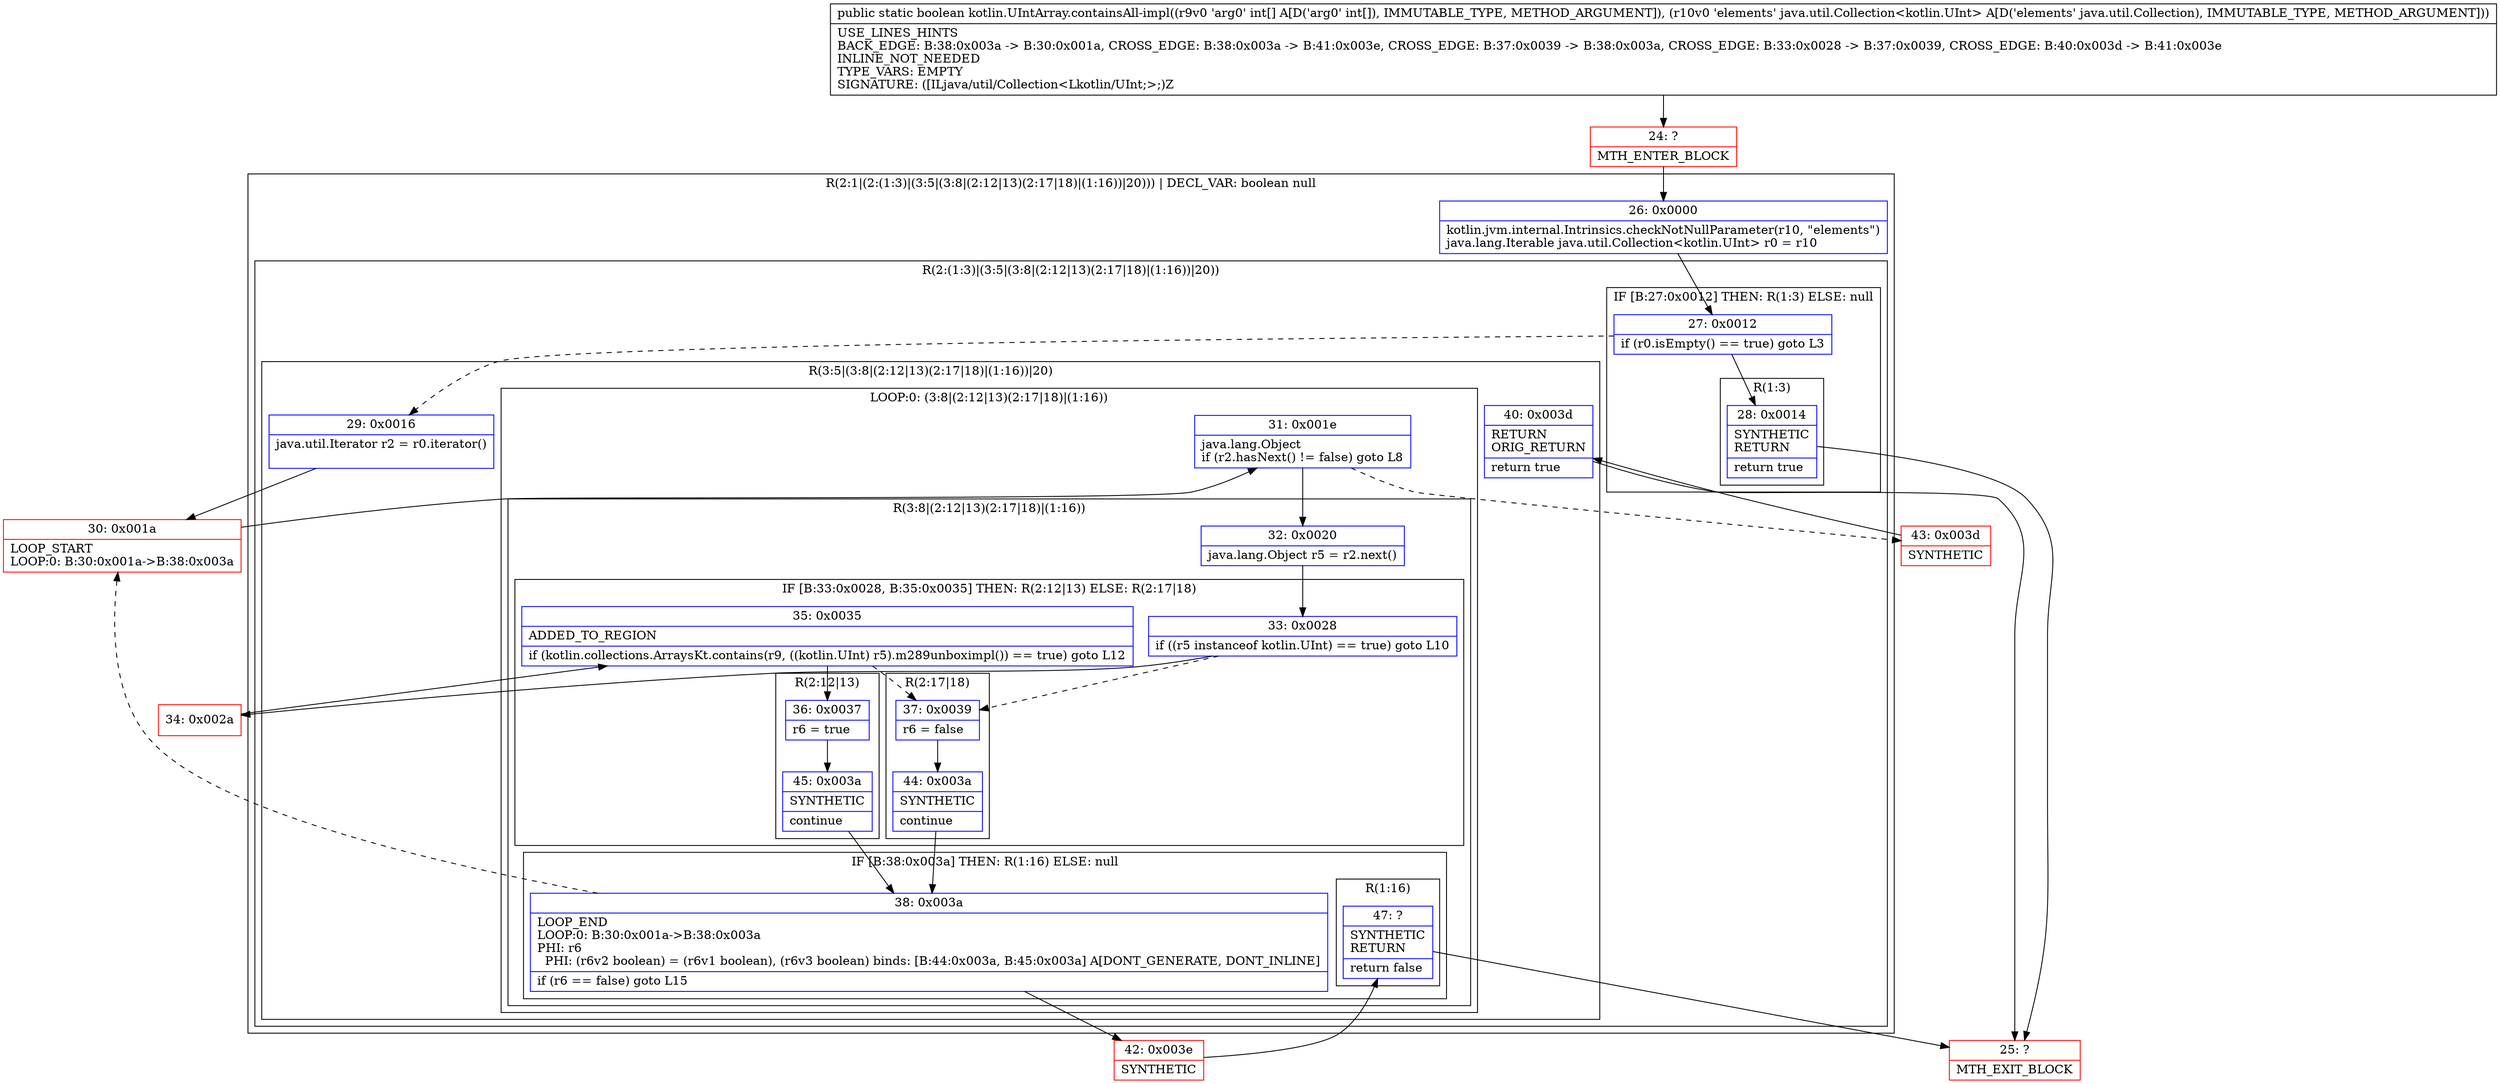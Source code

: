 digraph "CFG forkotlin.UIntArray.containsAll\-impl([ILjava\/util\/Collection;)Z" {
subgraph cluster_Region_704770581 {
label = "R(2:1|(2:(1:3)|(3:5|(3:8|(2:12|13)(2:17|18)|(1:16))|20))) | DECL_VAR: boolean null\l";
node [shape=record,color=blue];
Node_26 [shape=record,label="{26\:\ 0x0000|kotlin.jvm.internal.Intrinsics.checkNotNullParameter(r10, \"elements\")\ljava.lang.Iterable java.util.Collection\<kotlin.UInt\> r0 = r10\l}"];
subgraph cluster_Region_1624127734 {
label = "R(2:(1:3)|(3:5|(3:8|(2:12|13)(2:17|18)|(1:16))|20))";
node [shape=record,color=blue];
subgraph cluster_IfRegion_192703702 {
label = "IF [B:27:0x0012] THEN: R(1:3) ELSE: null";
node [shape=record,color=blue];
Node_27 [shape=record,label="{27\:\ 0x0012|if (r0.isEmpty() == true) goto L3\l}"];
subgraph cluster_Region_672249639 {
label = "R(1:3)";
node [shape=record,color=blue];
Node_28 [shape=record,label="{28\:\ 0x0014|SYNTHETIC\lRETURN\l|return true\l}"];
}
}
subgraph cluster_Region_1430383528 {
label = "R(3:5|(3:8|(2:12|13)(2:17|18)|(1:16))|20)";
node [shape=record,color=blue];
Node_29 [shape=record,label="{29\:\ 0x0016|java.util.Iterator r2 = r0.iterator()\l\l}"];
subgraph cluster_LoopRegion_288354966 {
label = "LOOP:0: (3:8|(2:12|13)(2:17|18)|(1:16))";
node [shape=record,color=blue];
Node_31 [shape=record,label="{31\:\ 0x001e|java.lang.Object \lif (r2.hasNext() != false) goto L8\l}"];
subgraph cluster_Region_542478705 {
label = "R(3:8|(2:12|13)(2:17|18)|(1:16))";
node [shape=record,color=blue];
Node_32 [shape=record,label="{32\:\ 0x0020|java.lang.Object r5 = r2.next()\l}"];
subgraph cluster_IfRegion_835523589 {
label = "IF [B:33:0x0028, B:35:0x0035] THEN: R(2:12|13) ELSE: R(2:17|18)";
node [shape=record,color=blue];
Node_33 [shape=record,label="{33\:\ 0x0028|if ((r5 instanceof kotlin.UInt) == true) goto L10\l}"];
Node_35 [shape=record,label="{35\:\ 0x0035|ADDED_TO_REGION\l|if (kotlin.collections.ArraysKt.contains(r9, ((kotlin.UInt) r5).m289unboximpl()) == true) goto L12\l}"];
subgraph cluster_Region_1821661968 {
label = "R(2:12|13)";
node [shape=record,color=blue];
Node_36 [shape=record,label="{36\:\ 0x0037|r6 = true\l}"];
Node_45 [shape=record,label="{45\:\ 0x003a|SYNTHETIC\l|continue\l}"];
}
subgraph cluster_Region_1226869115 {
label = "R(2:17|18)";
node [shape=record,color=blue];
Node_37 [shape=record,label="{37\:\ 0x0039|r6 = false\l}"];
Node_44 [shape=record,label="{44\:\ 0x003a|SYNTHETIC\l|continue\l}"];
}
}
subgraph cluster_IfRegion_348136852 {
label = "IF [B:38:0x003a] THEN: R(1:16) ELSE: null";
node [shape=record,color=blue];
Node_38 [shape=record,label="{38\:\ 0x003a|LOOP_END\lLOOP:0: B:30:0x001a\-\>B:38:0x003a\lPHI: r6 \l  PHI: (r6v2 boolean) = (r6v1 boolean), (r6v3 boolean) binds: [B:44:0x003a, B:45:0x003a] A[DONT_GENERATE, DONT_INLINE]\l|if (r6 == false) goto L15\l}"];
subgraph cluster_Region_2056642264 {
label = "R(1:16)";
node [shape=record,color=blue];
Node_47 [shape=record,label="{47\:\ ?|SYNTHETIC\lRETURN\l|return false\l}"];
}
}
}
}
Node_40 [shape=record,label="{40\:\ 0x003d|RETURN\lORIG_RETURN\l|return true\l}"];
}
}
}
Node_24 [shape=record,color=red,label="{24\:\ ?|MTH_ENTER_BLOCK\l}"];
Node_25 [shape=record,color=red,label="{25\:\ ?|MTH_EXIT_BLOCK\l}"];
Node_30 [shape=record,color=red,label="{30\:\ 0x001a|LOOP_START\lLOOP:0: B:30:0x001a\-\>B:38:0x003a\l}"];
Node_34 [shape=record,color=red,label="{34\:\ 0x002a}"];
Node_42 [shape=record,color=red,label="{42\:\ 0x003e|SYNTHETIC\l}"];
Node_43 [shape=record,color=red,label="{43\:\ 0x003d|SYNTHETIC\l}"];
MethodNode[shape=record,label="{public static boolean kotlin.UIntArray.containsAll\-impl((r9v0 'arg0' int[] A[D('arg0' int[]), IMMUTABLE_TYPE, METHOD_ARGUMENT]), (r10v0 'elements' java.util.Collection\<kotlin.UInt\> A[D('elements' java.util.Collection), IMMUTABLE_TYPE, METHOD_ARGUMENT]))  | USE_LINES_HINTS\lBACK_EDGE: B:38:0x003a \-\> B:30:0x001a, CROSS_EDGE: B:38:0x003a \-\> B:41:0x003e, CROSS_EDGE: B:37:0x0039 \-\> B:38:0x003a, CROSS_EDGE: B:33:0x0028 \-\> B:37:0x0039, CROSS_EDGE: B:40:0x003d \-\> B:41:0x003e\lINLINE_NOT_NEEDED\lTYPE_VARS: EMPTY\lSIGNATURE: ([ILjava\/util\/Collection\<Lkotlin\/UInt;\>;)Z\l}"];
MethodNode -> Node_24;Node_26 -> Node_27;
Node_27 -> Node_28;
Node_27 -> Node_29[style=dashed];
Node_28 -> Node_25;
Node_29 -> Node_30;
Node_31 -> Node_32;
Node_31 -> Node_43[style=dashed];
Node_32 -> Node_33;
Node_33 -> Node_34;
Node_33 -> Node_37[style=dashed];
Node_35 -> Node_36;
Node_35 -> Node_37[style=dashed];
Node_36 -> Node_45;
Node_45 -> Node_38;
Node_37 -> Node_44;
Node_44 -> Node_38;
Node_38 -> Node_30[style=dashed];
Node_38 -> Node_42;
Node_47 -> Node_25;
Node_40 -> Node_25;
Node_24 -> Node_26;
Node_30 -> Node_31;
Node_34 -> Node_35;
Node_42 -> Node_47;
Node_43 -> Node_40;
}


